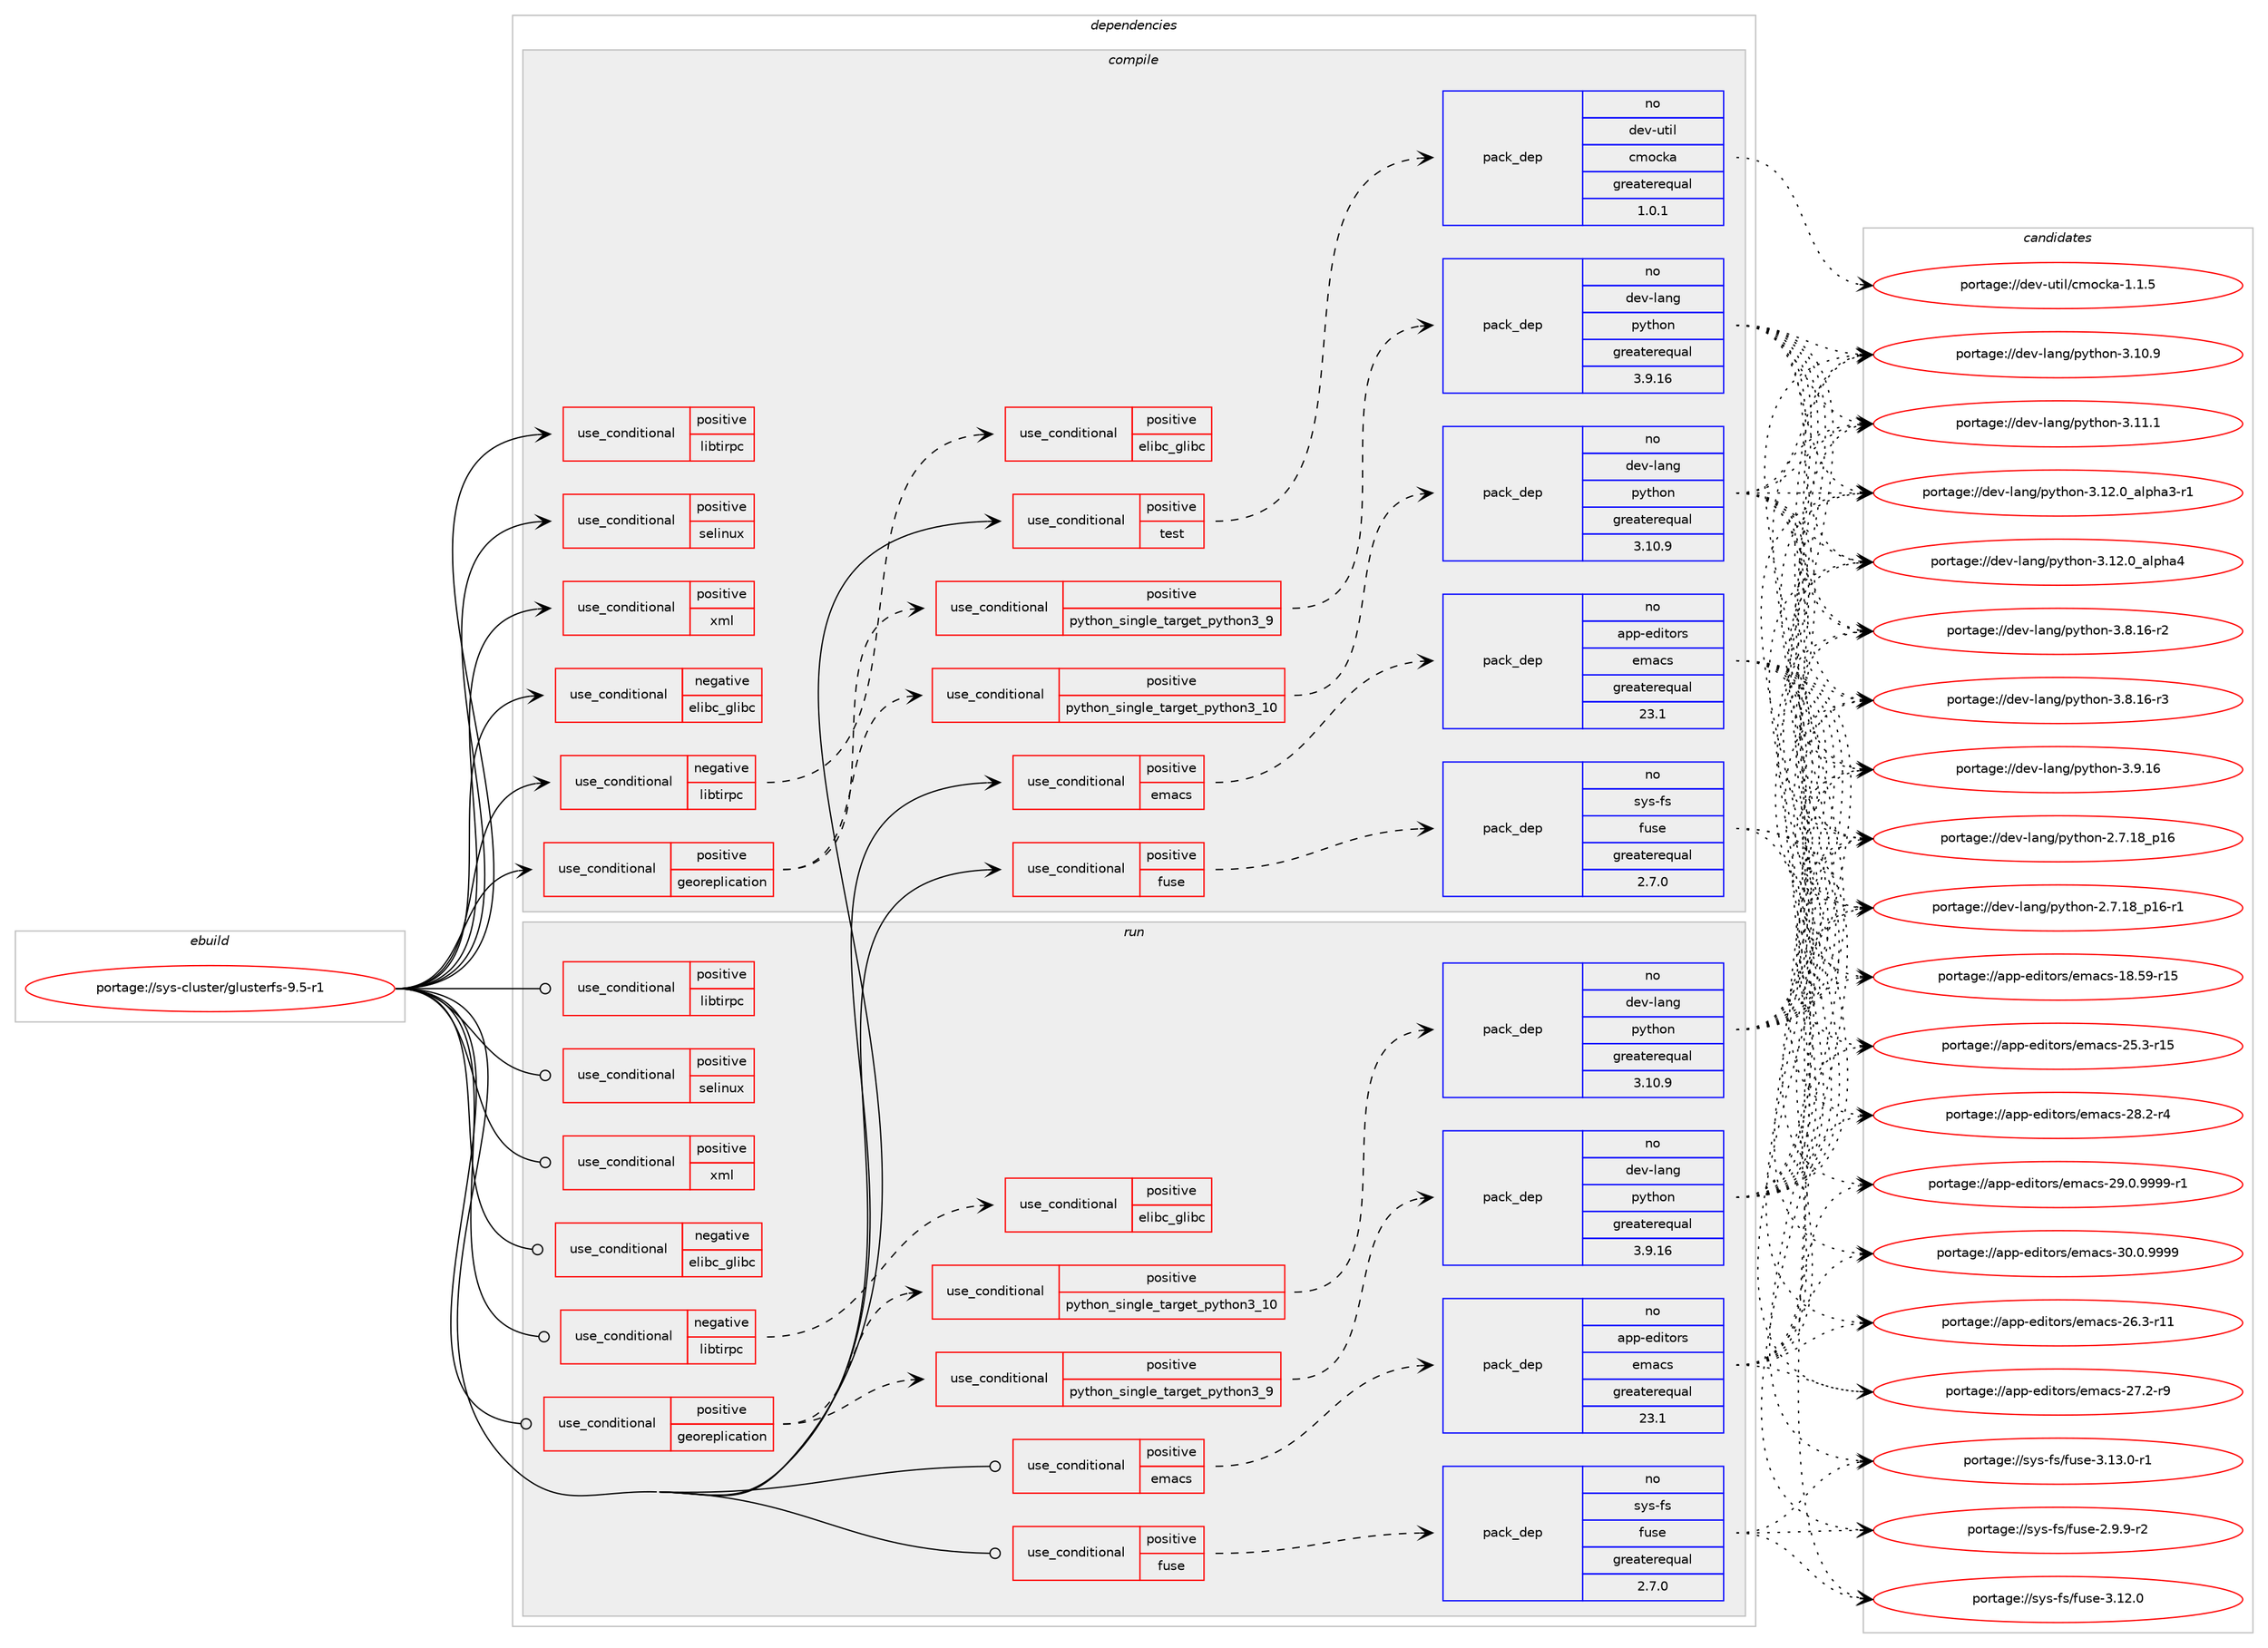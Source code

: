 digraph prolog {

# *************
# Graph options
# *************

newrank=true;
concentrate=true;
compound=true;
graph [rankdir=LR,fontname=Helvetica,fontsize=10,ranksep=1.5];#, ranksep=2.5, nodesep=0.2];
edge  [arrowhead=vee];
node  [fontname=Helvetica,fontsize=10];

# **********
# The ebuild
# **********

subgraph cluster_leftcol {
color=gray;
rank=same;
label=<<i>ebuild</i>>;
id [label="portage://sys-cluster/glusterfs-9.5-r1", color=red, width=4, href="../sys-cluster/glusterfs-9.5-r1.svg"];
}

# ****************
# The dependencies
# ****************

subgraph cluster_midcol {
color=gray;
label=<<i>dependencies</i>>;
subgraph cluster_compile {
fillcolor="#eeeeee";
style=filled;
label=<<i>compile</i>>;
subgraph cond4526 {
dependency6815 [label=<<TABLE BORDER="0" CELLBORDER="1" CELLSPACING="0" CELLPADDING="4"><TR><TD ROWSPAN="3" CELLPADDING="10">use_conditional</TD></TR><TR><TD>negative</TD></TR><TR><TD>elibc_glibc</TD></TR></TABLE>>, shape=none, color=red];
# *** BEGIN UNKNOWN DEPENDENCY TYPE (TODO) ***
# dependency6815 -> package_dependency(portage://sys-cluster/glusterfs-9.5-r1,install,no,sys-libs,argp-standalone,none,[,,],[],[])
# *** END UNKNOWN DEPENDENCY TYPE (TODO) ***

}
id:e -> dependency6815:w [weight=20,style="solid",arrowhead="vee"];
subgraph cond4527 {
dependency6816 [label=<<TABLE BORDER="0" CELLBORDER="1" CELLSPACING="0" CELLPADDING="4"><TR><TD ROWSPAN="3" CELLPADDING="10">use_conditional</TD></TR><TR><TD>negative</TD></TR><TR><TD>libtirpc</TD></TR></TABLE>>, shape=none, color=red];
subgraph cond4528 {
dependency6817 [label=<<TABLE BORDER="0" CELLBORDER="1" CELLSPACING="0" CELLPADDING="4"><TR><TD ROWSPAN="3" CELLPADDING="10">use_conditional</TD></TR><TR><TD>positive</TD></TR><TR><TD>elibc_glibc</TD></TR></TABLE>>, shape=none, color=red];
# *** BEGIN UNKNOWN DEPENDENCY TYPE (TODO) ***
# dependency6817 -> package_dependency(portage://sys-cluster/glusterfs-9.5-r1,install,no,sys-libs,glibc,none,[,,],[],[use(enable(rpc),negative)])
# *** END UNKNOWN DEPENDENCY TYPE (TODO) ***

}
dependency6816:e -> dependency6817:w [weight=20,style="dashed",arrowhead="vee"];
}
id:e -> dependency6816:w [weight=20,style="solid",arrowhead="vee"];
subgraph cond4529 {
dependency6818 [label=<<TABLE BORDER="0" CELLBORDER="1" CELLSPACING="0" CELLPADDING="4"><TR><TD ROWSPAN="3" CELLPADDING="10">use_conditional</TD></TR><TR><TD>positive</TD></TR><TR><TD>emacs</TD></TR></TABLE>>, shape=none, color=red];
subgraph pack2230 {
dependency6819 [label=<<TABLE BORDER="0" CELLBORDER="1" CELLSPACING="0" CELLPADDING="4" WIDTH="220"><TR><TD ROWSPAN="6" CELLPADDING="30">pack_dep</TD></TR><TR><TD WIDTH="110">no</TD></TR><TR><TD>app-editors</TD></TR><TR><TD>emacs</TD></TR><TR><TD>greaterequal</TD></TR><TR><TD>23.1</TD></TR></TABLE>>, shape=none, color=blue];
}
dependency6818:e -> dependency6819:w [weight=20,style="dashed",arrowhead="vee"];
}
id:e -> dependency6818:w [weight=20,style="solid",arrowhead="vee"];
subgraph cond4530 {
dependency6820 [label=<<TABLE BORDER="0" CELLBORDER="1" CELLSPACING="0" CELLPADDING="4"><TR><TD ROWSPAN="3" CELLPADDING="10">use_conditional</TD></TR><TR><TD>positive</TD></TR><TR><TD>fuse</TD></TR></TABLE>>, shape=none, color=red];
subgraph pack2231 {
dependency6821 [label=<<TABLE BORDER="0" CELLBORDER="1" CELLSPACING="0" CELLPADDING="4" WIDTH="220"><TR><TD ROWSPAN="6" CELLPADDING="30">pack_dep</TD></TR><TR><TD WIDTH="110">no</TD></TR><TR><TD>sys-fs</TD></TR><TR><TD>fuse</TD></TR><TR><TD>greaterequal</TD></TR><TR><TD>2.7.0</TD></TR></TABLE>>, shape=none, color=blue];
}
dependency6820:e -> dependency6821:w [weight=20,style="dashed",arrowhead="vee"];
}
id:e -> dependency6820:w [weight=20,style="solid",arrowhead="vee"];
subgraph cond4531 {
dependency6822 [label=<<TABLE BORDER="0" CELLBORDER="1" CELLSPACING="0" CELLPADDING="4"><TR><TD ROWSPAN="3" CELLPADDING="10">use_conditional</TD></TR><TR><TD>positive</TD></TR><TR><TD>georeplication</TD></TR></TABLE>>, shape=none, color=red];
subgraph cond4532 {
dependency6823 [label=<<TABLE BORDER="0" CELLBORDER="1" CELLSPACING="0" CELLPADDING="4"><TR><TD ROWSPAN="3" CELLPADDING="10">use_conditional</TD></TR><TR><TD>positive</TD></TR><TR><TD>python_single_target_python3_9</TD></TR></TABLE>>, shape=none, color=red];
subgraph pack2232 {
dependency6824 [label=<<TABLE BORDER="0" CELLBORDER="1" CELLSPACING="0" CELLPADDING="4" WIDTH="220"><TR><TD ROWSPAN="6" CELLPADDING="30">pack_dep</TD></TR><TR><TD WIDTH="110">no</TD></TR><TR><TD>dev-lang</TD></TR><TR><TD>python</TD></TR><TR><TD>greaterequal</TD></TR><TR><TD>3.9.16</TD></TR></TABLE>>, shape=none, color=blue];
}
dependency6823:e -> dependency6824:w [weight=20,style="dashed",arrowhead="vee"];
}
dependency6822:e -> dependency6823:w [weight=20,style="dashed",arrowhead="vee"];
subgraph cond4533 {
dependency6825 [label=<<TABLE BORDER="0" CELLBORDER="1" CELLSPACING="0" CELLPADDING="4"><TR><TD ROWSPAN="3" CELLPADDING="10">use_conditional</TD></TR><TR><TD>positive</TD></TR><TR><TD>python_single_target_python3_10</TD></TR></TABLE>>, shape=none, color=red];
subgraph pack2233 {
dependency6826 [label=<<TABLE BORDER="0" CELLBORDER="1" CELLSPACING="0" CELLPADDING="4" WIDTH="220"><TR><TD ROWSPAN="6" CELLPADDING="30">pack_dep</TD></TR><TR><TD WIDTH="110">no</TD></TR><TR><TD>dev-lang</TD></TR><TR><TD>python</TD></TR><TR><TD>greaterequal</TD></TR><TR><TD>3.10.9</TD></TR></TABLE>>, shape=none, color=blue];
}
dependency6825:e -> dependency6826:w [weight=20,style="dashed",arrowhead="vee"];
}
dependency6822:e -> dependency6825:w [weight=20,style="dashed",arrowhead="vee"];
}
id:e -> dependency6822:w [weight=20,style="solid",arrowhead="vee"];
subgraph cond4534 {
dependency6827 [label=<<TABLE BORDER="0" CELLBORDER="1" CELLSPACING="0" CELLPADDING="4"><TR><TD ROWSPAN="3" CELLPADDING="10">use_conditional</TD></TR><TR><TD>positive</TD></TR><TR><TD>libtirpc</TD></TR></TABLE>>, shape=none, color=red];
# *** BEGIN UNKNOWN DEPENDENCY TYPE (TODO) ***
# dependency6827 -> package_dependency(portage://sys-cluster/glusterfs-9.5-r1,install,no,net-libs,libtirpc,none,[,,],any_same_slot,[])
# *** END UNKNOWN DEPENDENCY TYPE (TODO) ***

}
id:e -> dependency6827:w [weight=20,style="solid",arrowhead="vee"];
subgraph cond4535 {
dependency6828 [label=<<TABLE BORDER="0" CELLBORDER="1" CELLSPACING="0" CELLPADDING="4"><TR><TD ROWSPAN="3" CELLPADDING="10">use_conditional</TD></TR><TR><TD>positive</TD></TR><TR><TD>selinux</TD></TR></TABLE>>, shape=none, color=red];
# *** BEGIN UNKNOWN DEPENDENCY TYPE (TODO) ***
# dependency6828 -> package_dependency(portage://sys-cluster/glusterfs-9.5-r1,install,no,sec-policy,selinux-glusterfs,none,[,,],[],[])
# *** END UNKNOWN DEPENDENCY TYPE (TODO) ***

}
id:e -> dependency6828:w [weight=20,style="solid",arrowhead="vee"];
subgraph cond4536 {
dependency6829 [label=<<TABLE BORDER="0" CELLBORDER="1" CELLSPACING="0" CELLPADDING="4"><TR><TD ROWSPAN="3" CELLPADDING="10">use_conditional</TD></TR><TR><TD>positive</TD></TR><TR><TD>test</TD></TR></TABLE>>, shape=none, color=red];
subgraph pack2234 {
dependency6830 [label=<<TABLE BORDER="0" CELLBORDER="1" CELLSPACING="0" CELLPADDING="4" WIDTH="220"><TR><TD ROWSPAN="6" CELLPADDING="30">pack_dep</TD></TR><TR><TD WIDTH="110">no</TD></TR><TR><TD>dev-util</TD></TR><TR><TD>cmocka</TD></TR><TR><TD>greaterequal</TD></TR><TR><TD>1.0.1</TD></TR></TABLE>>, shape=none, color=blue];
}
dependency6829:e -> dependency6830:w [weight=20,style="dashed",arrowhead="vee"];
# *** BEGIN UNKNOWN DEPENDENCY TYPE (TODO) ***
# dependency6829 -> package_dependency(portage://sys-cluster/glusterfs-9.5-r1,install,no,app-benchmarks,dbench,none,[,,],[],[])
# *** END UNKNOWN DEPENDENCY TYPE (TODO) ***

# *** BEGIN UNKNOWN DEPENDENCY TYPE (TODO) ***
# dependency6829 -> package_dependency(portage://sys-cluster/glusterfs-9.5-r1,install,no,dev-vcs,git,none,[,,],[],[])
# *** END UNKNOWN DEPENDENCY TYPE (TODO) ***

# *** BEGIN UNKNOWN DEPENDENCY TYPE (TODO) ***
# dependency6829 -> package_dependency(portage://sys-cluster/glusterfs-9.5-r1,install,no,net-fs,nfs-utils,none,[,,],[],[])
# *** END UNKNOWN DEPENDENCY TYPE (TODO) ***

# *** BEGIN UNKNOWN DEPENDENCY TYPE (TODO) ***
# dependency6829 -> package_dependency(portage://sys-cluster/glusterfs-9.5-r1,install,no,virtual,perl-Test-Harness,none,[,,],[],[])
# *** END UNKNOWN DEPENDENCY TYPE (TODO) ***

# *** BEGIN UNKNOWN DEPENDENCY TYPE (TODO) ***
# dependency6829 -> package_dependency(portage://sys-cluster/glusterfs-9.5-r1,install,no,dev-libs,yajl,none,[,,],[],[])
# *** END UNKNOWN DEPENDENCY TYPE (TODO) ***

# *** BEGIN UNKNOWN DEPENDENCY TYPE (TODO) ***
# dependency6829 -> package_dependency(portage://sys-cluster/glusterfs-9.5-r1,install,no,sys-fs,xfsprogs,none,[,,],[],[])
# *** END UNKNOWN DEPENDENCY TYPE (TODO) ***

# *** BEGIN UNKNOWN DEPENDENCY TYPE (TODO) ***
# dependency6829 -> package_dependency(portage://sys-cluster/glusterfs-9.5-r1,install,no,sys-apps,attr,none,[,,],[],[])
# *** END UNKNOWN DEPENDENCY TYPE (TODO) ***

}
id:e -> dependency6829:w [weight=20,style="solid",arrowhead="vee"];
subgraph cond4537 {
dependency6831 [label=<<TABLE BORDER="0" CELLBORDER="1" CELLSPACING="0" CELLPADDING="4"><TR><TD ROWSPAN="3" CELLPADDING="10">use_conditional</TD></TR><TR><TD>positive</TD></TR><TR><TD>xml</TD></TR></TABLE>>, shape=none, color=red];
# *** BEGIN UNKNOWN DEPENDENCY TYPE (TODO) ***
# dependency6831 -> package_dependency(portage://sys-cluster/glusterfs-9.5-r1,install,no,dev-libs,libxml2,none,[,,],[],[])
# *** END UNKNOWN DEPENDENCY TYPE (TODO) ***

}
id:e -> dependency6831:w [weight=20,style="solid",arrowhead="vee"];
# *** BEGIN UNKNOWN DEPENDENCY TYPE (TODO) ***
# id -> package_dependency(portage://sys-cluster/glusterfs-9.5-r1,install,no,acct-group,gluster,none,[,,],[],[])
# *** END UNKNOWN DEPENDENCY TYPE (TODO) ***

# *** BEGIN UNKNOWN DEPENDENCY TYPE (TODO) ***
# id -> package_dependency(portage://sys-cluster/glusterfs-9.5-r1,install,no,acct-user,gluster,none,[,,],[],[])
# *** END UNKNOWN DEPENDENCY TYPE (TODO) ***

# *** BEGIN UNKNOWN DEPENDENCY TYPE (TODO) ***
# id -> package_dependency(portage://sys-cluster/glusterfs-9.5-r1,install,no,dev-libs,libaio,none,[,,],[],[])
# *** END UNKNOWN DEPENDENCY TYPE (TODO) ***

# *** BEGIN UNKNOWN DEPENDENCY TYPE (TODO) ***
# id -> package_dependency(portage://sys-cluster/glusterfs-9.5-r1,install,no,dev-libs,openssl,none,[,,],any_same_slot,[use(disable(bindist),negative)])
# *** END UNKNOWN DEPENDENCY TYPE (TODO) ***

# *** BEGIN UNKNOWN DEPENDENCY TYPE (TODO) ***
# id -> package_dependency(portage://sys-cluster/glusterfs-9.5-r1,install,no,dev-libs,userspace-rcu,none,[,,],any_same_slot,[])
# *** END UNKNOWN DEPENDENCY TYPE (TODO) ***

# *** BEGIN UNKNOWN DEPENDENCY TYPE (TODO) ***
# id -> package_dependency(portage://sys-cluster/glusterfs-9.5-r1,install,no,net-libs,rpcsvc-proto,none,[,,],[],[])
# *** END UNKNOWN DEPENDENCY TYPE (TODO) ***

# *** BEGIN UNKNOWN DEPENDENCY TYPE (TODO) ***
# id -> package_dependency(portage://sys-cluster/glusterfs-9.5-r1,install,no,sys-apps,util-linux,none,[,,],[],[])
# *** END UNKNOWN DEPENDENCY TYPE (TODO) ***

# *** BEGIN UNKNOWN DEPENDENCY TYPE (TODO) ***
# id -> package_dependency(portage://sys-cluster/glusterfs-9.5-r1,install,no,sys-devel,bison,none,[,,],[],[])
# *** END UNKNOWN DEPENDENCY TYPE (TODO) ***

# *** BEGIN UNKNOWN DEPENDENCY TYPE (TODO) ***
# id -> package_dependency(portage://sys-cluster/glusterfs-9.5-r1,install,no,sys-devel,flex,none,[,,],[],[])
# *** END UNKNOWN DEPENDENCY TYPE (TODO) ***

# *** BEGIN UNKNOWN DEPENDENCY TYPE (TODO) ***
# id -> package_dependency(portage://sys-cluster/glusterfs-9.5-r1,install,no,sys-libs,liburing,none,[,,],any_same_slot,[])
# *** END UNKNOWN DEPENDENCY TYPE (TODO) ***

# *** BEGIN UNKNOWN DEPENDENCY TYPE (TODO) ***
# id -> package_dependency(portage://sys-cluster/glusterfs-9.5-r1,install,no,sys-libs,readline,none,[,,],any_same_slot,[])
# *** END UNKNOWN DEPENDENCY TYPE (TODO) ***

# *** BEGIN UNKNOWN DEPENDENCY TYPE (TODO) ***
# id -> package_dependency(portage://sys-cluster/glusterfs-9.5-r1,install,no,virtual,acl,none,[,,],[],[])
# *** END UNKNOWN DEPENDENCY TYPE (TODO) ***

}
subgraph cluster_compileandrun {
fillcolor="#eeeeee";
style=filled;
label=<<i>compile and run</i>>;
}
subgraph cluster_run {
fillcolor="#eeeeee";
style=filled;
label=<<i>run</i>>;
subgraph cond4538 {
dependency6832 [label=<<TABLE BORDER="0" CELLBORDER="1" CELLSPACING="0" CELLPADDING="4"><TR><TD ROWSPAN="3" CELLPADDING="10">use_conditional</TD></TR><TR><TD>negative</TD></TR><TR><TD>elibc_glibc</TD></TR></TABLE>>, shape=none, color=red];
# *** BEGIN UNKNOWN DEPENDENCY TYPE (TODO) ***
# dependency6832 -> package_dependency(portage://sys-cluster/glusterfs-9.5-r1,run,no,sys-libs,argp-standalone,none,[,,],[],[])
# *** END UNKNOWN DEPENDENCY TYPE (TODO) ***

}
id:e -> dependency6832:w [weight=20,style="solid",arrowhead="odot"];
subgraph cond4539 {
dependency6833 [label=<<TABLE BORDER="0" CELLBORDER="1" CELLSPACING="0" CELLPADDING="4"><TR><TD ROWSPAN="3" CELLPADDING="10">use_conditional</TD></TR><TR><TD>negative</TD></TR><TR><TD>libtirpc</TD></TR></TABLE>>, shape=none, color=red];
subgraph cond4540 {
dependency6834 [label=<<TABLE BORDER="0" CELLBORDER="1" CELLSPACING="0" CELLPADDING="4"><TR><TD ROWSPAN="3" CELLPADDING="10">use_conditional</TD></TR><TR><TD>positive</TD></TR><TR><TD>elibc_glibc</TD></TR></TABLE>>, shape=none, color=red];
# *** BEGIN UNKNOWN DEPENDENCY TYPE (TODO) ***
# dependency6834 -> package_dependency(portage://sys-cluster/glusterfs-9.5-r1,run,no,sys-libs,glibc,none,[,,],[],[use(enable(rpc),negative)])
# *** END UNKNOWN DEPENDENCY TYPE (TODO) ***

}
dependency6833:e -> dependency6834:w [weight=20,style="dashed",arrowhead="vee"];
}
id:e -> dependency6833:w [weight=20,style="solid",arrowhead="odot"];
subgraph cond4541 {
dependency6835 [label=<<TABLE BORDER="0" CELLBORDER="1" CELLSPACING="0" CELLPADDING="4"><TR><TD ROWSPAN="3" CELLPADDING="10">use_conditional</TD></TR><TR><TD>positive</TD></TR><TR><TD>emacs</TD></TR></TABLE>>, shape=none, color=red];
subgraph pack2235 {
dependency6836 [label=<<TABLE BORDER="0" CELLBORDER="1" CELLSPACING="0" CELLPADDING="4" WIDTH="220"><TR><TD ROWSPAN="6" CELLPADDING="30">pack_dep</TD></TR><TR><TD WIDTH="110">no</TD></TR><TR><TD>app-editors</TD></TR><TR><TD>emacs</TD></TR><TR><TD>greaterequal</TD></TR><TR><TD>23.1</TD></TR></TABLE>>, shape=none, color=blue];
}
dependency6835:e -> dependency6836:w [weight=20,style="dashed",arrowhead="vee"];
}
id:e -> dependency6835:w [weight=20,style="solid",arrowhead="odot"];
subgraph cond4542 {
dependency6837 [label=<<TABLE BORDER="0" CELLBORDER="1" CELLSPACING="0" CELLPADDING="4"><TR><TD ROWSPAN="3" CELLPADDING="10">use_conditional</TD></TR><TR><TD>positive</TD></TR><TR><TD>fuse</TD></TR></TABLE>>, shape=none, color=red];
subgraph pack2236 {
dependency6838 [label=<<TABLE BORDER="0" CELLBORDER="1" CELLSPACING="0" CELLPADDING="4" WIDTH="220"><TR><TD ROWSPAN="6" CELLPADDING="30">pack_dep</TD></TR><TR><TD WIDTH="110">no</TD></TR><TR><TD>sys-fs</TD></TR><TR><TD>fuse</TD></TR><TR><TD>greaterequal</TD></TR><TR><TD>2.7.0</TD></TR></TABLE>>, shape=none, color=blue];
}
dependency6837:e -> dependency6838:w [weight=20,style="dashed",arrowhead="vee"];
}
id:e -> dependency6837:w [weight=20,style="solid",arrowhead="odot"];
subgraph cond4543 {
dependency6839 [label=<<TABLE BORDER="0" CELLBORDER="1" CELLSPACING="0" CELLPADDING="4"><TR><TD ROWSPAN="3" CELLPADDING="10">use_conditional</TD></TR><TR><TD>positive</TD></TR><TR><TD>georeplication</TD></TR></TABLE>>, shape=none, color=red];
subgraph cond4544 {
dependency6840 [label=<<TABLE BORDER="0" CELLBORDER="1" CELLSPACING="0" CELLPADDING="4"><TR><TD ROWSPAN="3" CELLPADDING="10">use_conditional</TD></TR><TR><TD>positive</TD></TR><TR><TD>python_single_target_python3_9</TD></TR></TABLE>>, shape=none, color=red];
subgraph pack2237 {
dependency6841 [label=<<TABLE BORDER="0" CELLBORDER="1" CELLSPACING="0" CELLPADDING="4" WIDTH="220"><TR><TD ROWSPAN="6" CELLPADDING="30">pack_dep</TD></TR><TR><TD WIDTH="110">no</TD></TR><TR><TD>dev-lang</TD></TR><TR><TD>python</TD></TR><TR><TD>greaterequal</TD></TR><TR><TD>3.9.16</TD></TR></TABLE>>, shape=none, color=blue];
}
dependency6840:e -> dependency6841:w [weight=20,style="dashed",arrowhead="vee"];
}
dependency6839:e -> dependency6840:w [weight=20,style="dashed",arrowhead="vee"];
subgraph cond4545 {
dependency6842 [label=<<TABLE BORDER="0" CELLBORDER="1" CELLSPACING="0" CELLPADDING="4"><TR><TD ROWSPAN="3" CELLPADDING="10">use_conditional</TD></TR><TR><TD>positive</TD></TR><TR><TD>python_single_target_python3_10</TD></TR></TABLE>>, shape=none, color=red];
subgraph pack2238 {
dependency6843 [label=<<TABLE BORDER="0" CELLBORDER="1" CELLSPACING="0" CELLPADDING="4" WIDTH="220"><TR><TD ROWSPAN="6" CELLPADDING="30">pack_dep</TD></TR><TR><TD WIDTH="110">no</TD></TR><TR><TD>dev-lang</TD></TR><TR><TD>python</TD></TR><TR><TD>greaterequal</TD></TR><TR><TD>3.10.9</TD></TR></TABLE>>, shape=none, color=blue];
}
dependency6842:e -> dependency6843:w [weight=20,style="dashed",arrowhead="vee"];
}
dependency6839:e -> dependency6842:w [weight=20,style="dashed",arrowhead="vee"];
}
id:e -> dependency6839:w [weight=20,style="solid",arrowhead="odot"];
subgraph cond4546 {
dependency6844 [label=<<TABLE BORDER="0" CELLBORDER="1" CELLSPACING="0" CELLPADDING="4"><TR><TD ROWSPAN="3" CELLPADDING="10">use_conditional</TD></TR><TR><TD>positive</TD></TR><TR><TD>libtirpc</TD></TR></TABLE>>, shape=none, color=red];
# *** BEGIN UNKNOWN DEPENDENCY TYPE (TODO) ***
# dependency6844 -> package_dependency(portage://sys-cluster/glusterfs-9.5-r1,run,no,net-libs,libtirpc,none,[,,],any_same_slot,[])
# *** END UNKNOWN DEPENDENCY TYPE (TODO) ***

}
id:e -> dependency6844:w [weight=20,style="solid",arrowhead="odot"];
subgraph cond4547 {
dependency6845 [label=<<TABLE BORDER="0" CELLBORDER="1" CELLSPACING="0" CELLPADDING="4"><TR><TD ROWSPAN="3" CELLPADDING="10">use_conditional</TD></TR><TR><TD>positive</TD></TR><TR><TD>selinux</TD></TR></TABLE>>, shape=none, color=red];
# *** BEGIN UNKNOWN DEPENDENCY TYPE (TODO) ***
# dependency6845 -> package_dependency(portage://sys-cluster/glusterfs-9.5-r1,run,no,sec-policy,selinux-glusterfs,none,[,,],[],[])
# *** END UNKNOWN DEPENDENCY TYPE (TODO) ***

}
id:e -> dependency6845:w [weight=20,style="solid",arrowhead="odot"];
subgraph cond4548 {
dependency6846 [label=<<TABLE BORDER="0" CELLBORDER="1" CELLSPACING="0" CELLPADDING="4"><TR><TD ROWSPAN="3" CELLPADDING="10">use_conditional</TD></TR><TR><TD>positive</TD></TR><TR><TD>xml</TD></TR></TABLE>>, shape=none, color=red];
# *** BEGIN UNKNOWN DEPENDENCY TYPE (TODO) ***
# dependency6846 -> package_dependency(portage://sys-cluster/glusterfs-9.5-r1,run,no,dev-libs,libxml2,none,[,,],[],[])
# *** END UNKNOWN DEPENDENCY TYPE (TODO) ***

}
id:e -> dependency6846:w [weight=20,style="solid",arrowhead="odot"];
# *** BEGIN UNKNOWN DEPENDENCY TYPE (TODO) ***
# id -> package_dependency(portage://sys-cluster/glusterfs-9.5-r1,run,no,acct-group,gluster,none,[,,],[],[])
# *** END UNKNOWN DEPENDENCY TYPE (TODO) ***

# *** BEGIN UNKNOWN DEPENDENCY TYPE (TODO) ***
# id -> package_dependency(portage://sys-cluster/glusterfs-9.5-r1,run,no,acct-user,gluster,none,[,,],[],[])
# *** END UNKNOWN DEPENDENCY TYPE (TODO) ***

# *** BEGIN UNKNOWN DEPENDENCY TYPE (TODO) ***
# id -> package_dependency(portage://sys-cluster/glusterfs-9.5-r1,run,no,dev-libs,libaio,none,[,,],[],[])
# *** END UNKNOWN DEPENDENCY TYPE (TODO) ***

# *** BEGIN UNKNOWN DEPENDENCY TYPE (TODO) ***
# id -> package_dependency(portage://sys-cluster/glusterfs-9.5-r1,run,no,dev-libs,openssl,none,[,,],any_same_slot,[use(disable(bindist),negative)])
# *** END UNKNOWN DEPENDENCY TYPE (TODO) ***

# *** BEGIN UNKNOWN DEPENDENCY TYPE (TODO) ***
# id -> package_dependency(portage://sys-cluster/glusterfs-9.5-r1,run,no,dev-libs,userspace-rcu,none,[,,],any_same_slot,[])
# *** END UNKNOWN DEPENDENCY TYPE (TODO) ***

# *** BEGIN UNKNOWN DEPENDENCY TYPE (TODO) ***
# id -> package_dependency(portage://sys-cluster/glusterfs-9.5-r1,run,no,net-libs,rpcsvc-proto,none,[,,],[],[])
# *** END UNKNOWN DEPENDENCY TYPE (TODO) ***

# *** BEGIN UNKNOWN DEPENDENCY TYPE (TODO) ***
# id -> package_dependency(portage://sys-cluster/glusterfs-9.5-r1,run,no,sys-apps,util-linux,none,[,,],[],[])
# *** END UNKNOWN DEPENDENCY TYPE (TODO) ***

# *** BEGIN UNKNOWN DEPENDENCY TYPE (TODO) ***
# id -> package_dependency(portage://sys-cluster/glusterfs-9.5-r1,run,no,sys-libs,liburing,none,[,,],any_same_slot,[])
# *** END UNKNOWN DEPENDENCY TYPE (TODO) ***

# *** BEGIN UNKNOWN DEPENDENCY TYPE (TODO) ***
# id -> package_dependency(portage://sys-cluster/glusterfs-9.5-r1,run,no,sys-libs,readline,none,[,,],any_same_slot,[])
# *** END UNKNOWN DEPENDENCY TYPE (TODO) ***

# *** BEGIN UNKNOWN DEPENDENCY TYPE (TODO) ***
# id -> package_dependency(portage://sys-cluster/glusterfs-9.5-r1,run,no,virtual,tmpfiles,none,[,,],[],[])
# *** END UNKNOWN DEPENDENCY TYPE (TODO) ***

}
}

# **************
# The candidates
# **************

subgraph cluster_choices {
rank=same;
color=gray;
label=<<i>candidates</i>>;

subgraph choice2230 {
color=black;
nodesep=1;
choice9711211245101100105116111114115471011099799115454956465357451144953 [label="portage://app-editors/emacs-18.59-r15", color=red, width=4,href="../app-editors/emacs-18.59-r15.svg"];
choice97112112451011001051161111141154710110997991154550534651451144953 [label="portage://app-editors/emacs-25.3-r15", color=red, width=4,href="../app-editors/emacs-25.3-r15.svg"];
choice97112112451011001051161111141154710110997991154550544651451144949 [label="portage://app-editors/emacs-26.3-r11", color=red, width=4,href="../app-editors/emacs-26.3-r11.svg"];
choice971121124510110010511611111411547101109979911545505546504511457 [label="portage://app-editors/emacs-27.2-r9", color=red, width=4,href="../app-editors/emacs-27.2-r9.svg"];
choice971121124510110010511611111411547101109979911545505646504511452 [label="portage://app-editors/emacs-28.2-r4", color=red, width=4,href="../app-editors/emacs-28.2-r4.svg"];
choice9711211245101100105116111114115471011099799115455057464846575757574511449 [label="portage://app-editors/emacs-29.0.9999-r1", color=red, width=4,href="../app-editors/emacs-29.0.9999-r1.svg"];
choice971121124510110010511611111411547101109979911545514846484657575757 [label="portage://app-editors/emacs-30.0.9999", color=red, width=4,href="../app-editors/emacs-30.0.9999.svg"];
dependency6819:e -> choice9711211245101100105116111114115471011099799115454956465357451144953:w [style=dotted,weight="100"];
dependency6819:e -> choice97112112451011001051161111141154710110997991154550534651451144953:w [style=dotted,weight="100"];
dependency6819:e -> choice97112112451011001051161111141154710110997991154550544651451144949:w [style=dotted,weight="100"];
dependency6819:e -> choice971121124510110010511611111411547101109979911545505546504511457:w [style=dotted,weight="100"];
dependency6819:e -> choice971121124510110010511611111411547101109979911545505646504511452:w [style=dotted,weight="100"];
dependency6819:e -> choice9711211245101100105116111114115471011099799115455057464846575757574511449:w [style=dotted,weight="100"];
dependency6819:e -> choice971121124510110010511611111411547101109979911545514846484657575757:w [style=dotted,weight="100"];
}
subgraph choice2231 {
color=black;
nodesep=1;
choice11512111545102115471021171151014550465746574511450 [label="portage://sys-fs/fuse-2.9.9-r2", color=red, width=4,href="../sys-fs/fuse-2.9.9-r2.svg"];
choice115121115451021154710211711510145514649504648 [label="portage://sys-fs/fuse-3.12.0", color=red, width=4,href="../sys-fs/fuse-3.12.0.svg"];
choice1151211154510211547102117115101455146495146484511449 [label="portage://sys-fs/fuse-3.13.0-r1", color=red, width=4,href="../sys-fs/fuse-3.13.0-r1.svg"];
dependency6821:e -> choice11512111545102115471021171151014550465746574511450:w [style=dotted,weight="100"];
dependency6821:e -> choice115121115451021154710211711510145514649504648:w [style=dotted,weight="100"];
dependency6821:e -> choice1151211154510211547102117115101455146495146484511449:w [style=dotted,weight="100"];
}
subgraph choice2232 {
color=black;
nodesep=1;
choice10010111845108971101034711212111610411111045504655464956951124954 [label="portage://dev-lang/python-2.7.18_p16", color=red, width=4,href="../dev-lang/python-2.7.18_p16.svg"];
choice100101118451089711010347112121116104111110455046554649569511249544511449 [label="portage://dev-lang/python-2.7.18_p16-r1", color=red, width=4,href="../dev-lang/python-2.7.18_p16-r1.svg"];
choice10010111845108971101034711212111610411111045514649484657 [label="portage://dev-lang/python-3.10.9", color=red, width=4,href="../dev-lang/python-3.10.9.svg"];
choice10010111845108971101034711212111610411111045514649494649 [label="portage://dev-lang/python-3.11.1", color=red, width=4,href="../dev-lang/python-3.11.1.svg"];
choice10010111845108971101034711212111610411111045514649504648959710811210497514511449 [label="portage://dev-lang/python-3.12.0_alpha3-r1", color=red, width=4,href="../dev-lang/python-3.12.0_alpha3-r1.svg"];
choice1001011184510897110103471121211161041111104551464950464895971081121049752 [label="portage://dev-lang/python-3.12.0_alpha4", color=red, width=4,href="../dev-lang/python-3.12.0_alpha4.svg"];
choice100101118451089711010347112121116104111110455146564649544511450 [label="portage://dev-lang/python-3.8.16-r2", color=red, width=4,href="../dev-lang/python-3.8.16-r2.svg"];
choice100101118451089711010347112121116104111110455146564649544511451 [label="portage://dev-lang/python-3.8.16-r3", color=red, width=4,href="../dev-lang/python-3.8.16-r3.svg"];
choice10010111845108971101034711212111610411111045514657464954 [label="portage://dev-lang/python-3.9.16", color=red, width=4,href="../dev-lang/python-3.9.16.svg"];
dependency6824:e -> choice10010111845108971101034711212111610411111045504655464956951124954:w [style=dotted,weight="100"];
dependency6824:e -> choice100101118451089711010347112121116104111110455046554649569511249544511449:w [style=dotted,weight="100"];
dependency6824:e -> choice10010111845108971101034711212111610411111045514649484657:w [style=dotted,weight="100"];
dependency6824:e -> choice10010111845108971101034711212111610411111045514649494649:w [style=dotted,weight="100"];
dependency6824:e -> choice10010111845108971101034711212111610411111045514649504648959710811210497514511449:w [style=dotted,weight="100"];
dependency6824:e -> choice1001011184510897110103471121211161041111104551464950464895971081121049752:w [style=dotted,weight="100"];
dependency6824:e -> choice100101118451089711010347112121116104111110455146564649544511450:w [style=dotted,weight="100"];
dependency6824:e -> choice100101118451089711010347112121116104111110455146564649544511451:w [style=dotted,weight="100"];
dependency6824:e -> choice10010111845108971101034711212111610411111045514657464954:w [style=dotted,weight="100"];
}
subgraph choice2233 {
color=black;
nodesep=1;
choice10010111845108971101034711212111610411111045504655464956951124954 [label="portage://dev-lang/python-2.7.18_p16", color=red, width=4,href="../dev-lang/python-2.7.18_p16.svg"];
choice100101118451089711010347112121116104111110455046554649569511249544511449 [label="portage://dev-lang/python-2.7.18_p16-r1", color=red, width=4,href="../dev-lang/python-2.7.18_p16-r1.svg"];
choice10010111845108971101034711212111610411111045514649484657 [label="portage://dev-lang/python-3.10.9", color=red, width=4,href="../dev-lang/python-3.10.9.svg"];
choice10010111845108971101034711212111610411111045514649494649 [label="portage://dev-lang/python-3.11.1", color=red, width=4,href="../dev-lang/python-3.11.1.svg"];
choice10010111845108971101034711212111610411111045514649504648959710811210497514511449 [label="portage://dev-lang/python-3.12.0_alpha3-r1", color=red, width=4,href="../dev-lang/python-3.12.0_alpha3-r1.svg"];
choice1001011184510897110103471121211161041111104551464950464895971081121049752 [label="portage://dev-lang/python-3.12.0_alpha4", color=red, width=4,href="../dev-lang/python-3.12.0_alpha4.svg"];
choice100101118451089711010347112121116104111110455146564649544511450 [label="portage://dev-lang/python-3.8.16-r2", color=red, width=4,href="../dev-lang/python-3.8.16-r2.svg"];
choice100101118451089711010347112121116104111110455146564649544511451 [label="portage://dev-lang/python-3.8.16-r3", color=red, width=4,href="../dev-lang/python-3.8.16-r3.svg"];
choice10010111845108971101034711212111610411111045514657464954 [label="portage://dev-lang/python-3.9.16", color=red, width=4,href="../dev-lang/python-3.9.16.svg"];
dependency6826:e -> choice10010111845108971101034711212111610411111045504655464956951124954:w [style=dotted,weight="100"];
dependency6826:e -> choice100101118451089711010347112121116104111110455046554649569511249544511449:w [style=dotted,weight="100"];
dependency6826:e -> choice10010111845108971101034711212111610411111045514649484657:w [style=dotted,weight="100"];
dependency6826:e -> choice10010111845108971101034711212111610411111045514649494649:w [style=dotted,weight="100"];
dependency6826:e -> choice10010111845108971101034711212111610411111045514649504648959710811210497514511449:w [style=dotted,weight="100"];
dependency6826:e -> choice1001011184510897110103471121211161041111104551464950464895971081121049752:w [style=dotted,weight="100"];
dependency6826:e -> choice100101118451089711010347112121116104111110455146564649544511450:w [style=dotted,weight="100"];
dependency6826:e -> choice100101118451089711010347112121116104111110455146564649544511451:w [style=dotted,weight="100"];
dependency6826:e -> choice10010111845108971101034711212111610411111045514657464954:w [style=dotted,weight="100"];
}
subgraph choice2234 {
color=black;
nodesep=1;
choice1001011184511711610510847991091119910797454946494653 [label="portage://dev-util/cmocka-1.1.5", color=red, width=4,href="../dev-util/cmocka-1.1.5.svg"];
dependency6830:e -> choice1001011184511711610510847991091119910797454946494653:w [style=dotted,weight="100"];
}
subgraph choice2235 {
color=black;
nodesep=1;
choice9711211245101100105116111114115471011099799115454956465357451144953 [label="portage://app-editors/emacs-18.59-r15", color=red, width=4,href="../app-editors/emacs-18.59-r15.svg"];
choice97112112451011001051161111141154710110997991154550534651451144953 [label="portage://app-editors/emacs-25.3-r15", color=red, width=4,href="../app-editors/emacs-25.3-r15.svg"];
choice97112112451011001051161111141154710110997991154550544651451144949 [label="portage://app-editors/emacs-26.3-r11", color=red, width=4,href="../app-editors/emacs-26.3-r11.svg"];
choice971121124510110010511611111411547101109979911545505546504511457 [label="portage://app-editors/emacs-27.2-r9", color=red, width=4,href="../app-editors/emacs-27.2-r9.svg"];
choice971121124510110010511611111411547101109979911545505646504511452 [label="portage://app-editors/emacs-28.2-r4", color=red, width=4,href="../app-editors/emacs-28.2-r4.svg"];
choice9711211245101100105116111114115471011099799115455057464846575757574511449 [label="portage://app-editors/emacs-29.0.9999-r1", color=red, width=4,href="../app-editors/emacs-29.0.9999-r1.svg"];
choice971121124510110010511611111411547101109979911545514846484657575757 [label="portage://app-editors/emacs-30.0.9999", color=red, width=4,href="../app-editors/emacs-30.0.9999.svg"];
dependency6836:e -> choice9711211245101100105116111114115471011099799115454956465357451144953:w [style=dotted,weight="100"];
dependency6836:e -> choice97112112451011001051161111141154710110997991154550534651451144953:w [style=dotted,weight="100"];
dependency6836:e -> choice97112112451011001051161111141154710110997991154550544651451144949:w [style=dotted,weight="100"];
dependency6836:e -> choice971121124510110010511611111411547101109979911545505546504511457:w [style=dotted,weight="100"];
dependency6836:e -> choice971121124510110010511611111411547101109979911545505646504511452:w [style=dotted,weight="100"];
dependency6836:e -> choice9711211245101100105116111114115471011099799115455057464846575757574511449:w [style=dotted,weight="100"];
dependency6836:e -> choice971121124510110010511611111411547101109979911545514846484657575757:w [style=dotted,weight="100"];
}
subgraph choice2236 {
color=black;
nodesep=1;
choice11512111545102115471021171151014550465746574511450 [label="portage://sys-fs/fuse-2.9.9-r2", color=red, width=4,href="../sys-fs/fuse-2.9.9-r2.svg"];
choice115121115451021154710211711510145514649504648 [label="portage://sys-fs/fuse-3.12.0", color=red, width=4,href="../sys-fs/fuse-3.12.0.svg"];
choice1151211154510211547102117115101455146495146484511449 [label="portage://sys-fs/fuse-3.13.0-r1", color=red, width=4,href="../sys-fs/fuse-3.13.0-r1.svg"];
dependency6838:e -> choice11512111545102115471021171151014550465746574511450:w [style=dotted,weight="100"];
dependency6838:e -> choice115121115451021154710211711510145514649504648:w [style=dotted,weight="100"];
dependency6838:e -> choice1151211154510211547102117115101455146495146484511449:w [style=dotted,weight="100"];
}
subgraph choice2237 {
color=black;
nodesep=1;
choice10010111845108971101034711212111610411111045504655464956951124954 [label="portage://dev-lang/python-2.7.18_p16", color=red, width=4,href="../dev-lang/python-2.7.18_p16.svg"];
choice100101118451089711010347112121116104111110455046554649569511249544511449 [label="portage://dev-lang/python-2.7.18_p16-r1", color=red, width=4,href="../dev-lang/python-2.7.18_p16-r1.svg"];
choice10010111845108971101034711212111610411111045514649484657 [label="portage://dev-lang/python-3.10.9", color=red, width=4,href="../dev-lang/python-3.10.9.svg"];
choice10010111845108971101034711212111610411111045514649494649 [label="portage://dev-lang/python-3.11.1", color=red, width=4,href="../dev-lang/python-3.11.1.svg"];
choice10010111845108971101034711212111610411111045514649504648959710811210497514511449 [label="portage://dev-lang/python-3.12.0_alpha3-r1", color=red, width=4,href="../dev-lang/python-3.12.0_alpha3-r1.svg"];
choice1001011184510897110103471121211161041111104551464950464895971081121049752 [label="portage://dev-lang/python-3.12.0_alpha4", color=red, width=4,href="../dev-lang/python-3.12.0_alpha4.svg"];
choice100101118451089711010347112121116104111110455146564649544511450 [label="portage://dev-lang/python-3.8.16-r2", color=red, width=4,href="../dev-lang/python-3.8.16-r2.svg"];
choice100101118451089711010347112121116104111110455146564649544511451 [label="portage://dev-lang/python-3.8.16-r3", color=red, width=4,href="../dev-lang/python-3.8.16-r3.svg"];
choice10010111845108971101034711212111610411111045514657464954 [label="portage://dev-lang/python-3.9.16", color=red, width=4,href="../dev-lang/python-3.9.16.svg"];
dependency6841:e -> choice10010111845108971101034711212111610411111045504655464956951124954:w [style=dotted,weight="100"];
dependency6841:e -> choice100101118451089711010347112121116104111110455046554649569511249544511449:w [style=dotted,weight="100"];
dependency6841:e -> choice10010111845108971101034711212111610411111045514649484657:w [style=dotted,weight="100"];
dependency6841:e -> choice10010111845108971101034711212111610411111045514649494649:w [style=dotted,weight="100"];
dependency6841:e -> choice10010111845108971101034711212111610411111045514649504648959710811210497514511449:w [style=dotted,weight="100"];
dependency6841:e -> choice1001011184510897110103471121211161041111104551464950464895971081121049752:w [style=dotted,weight="100"];
dependency6841:e -> choice100101118451089711010347112121116104111110455146564649544511450:w [style=dotted,weight="100"];
dependency6841:e -> choice100101118451089711010347112121116104111110455146564649544511451:w [style=dotted,weight="100"];
dependency6841:e -> choice10010111845108971101034711212111610411111045514657464954:w [style=dotted,weight="100"];
}
subgraph choice2238 {
color=black;
nodesep=1;
choice10010111845108971101034711212111610411111045504655464956951124954 [label="portage://dev-lang/python-2.7.18_p16", color=red, width=4,href="../dev-lang/python-2.7.18_p16.svg"];
choice100101118451089711010347112121116104111110455046554649569511249544511449 [label="portage://dev-lang/python-2.7.18_p16-r1", color=red, width=4,href="../dev-lang/python-2.7.18_p16-r1.svg"];
choice10010111845108971101034711212111610411111045514649484657 [label="portage://dev-lang/python-3.10.9", color=red, width=4,href="../dev-lang/python-3.10.9.svg"];
choice10010111845108971101034711212111610411111045514649494649 [label="portage://dev-lang/python-3.11.1", color=red, width=4,href="../dev-lang/python-3.11.1.svg"];
choice10010111845108971101034711212111610411111045514649504648959710811210497514511449 [label="portage://dev-lang/python-3.12.0_alpha3-r1", color=red, width=4,href="../dev-lang/python-3.12.0_alpha3-r1.svg"];
choice1001011184510897110103471121211161041111104551464950464895971081121049752 [label="portage://dev-lang/python-3.12.0_alpha4", color=red, width=4,href="../dev-lang/python-3.12.0_alpha4.svg"];
choice100101118451089711010347112121116104111110455146564649544511450 [label="portage://dev-lang/python-3.8.16-r2", color=red, width=4,href="../dev-lang/python-3.8.16-r2.svg"];
choice100101118451089711010347112121116104111110455146564649544511451 [label="portage://dev-lang/python-3.8.16-r3", color=red, width=4,href="../dev-lang/python-3.8.16-r3.svg"];
choice10010111845108971101034711212111610411111045514657464954 [label="portage://dev-lang/python-3.9.16", color=red, width=4,href="../dev-lang/python-3.9.16.svg"];
dependency6843:e -> choice10010111845108971101034711212111610411111045504655464956951124954:w [style=dotted,weight="100"];
dependency6843:e -> choice100101118451089711010347112121116104111110455046554649569511249544511449:w [style=dotted,weight="100"];
dependency6843:e -> choice10010111845108971101034711212111610411111045514649484657:w [style=dotted,weight="100"];
dependency6843:e -> choice10010111845108971101034711212111610411111045514649494649:w [style=dotted,weight="100"];
dependency6843:e -> choice10010111845108971101034711212111610411111045514649504648959710811210497514511449:w [style=dotted,weight="100"];
dependency6843:e -> choice1001011184510897110103471121211161041111104551464950464895971081121049752:w [style=dotted,weight="100"];
dependency6843:e -> choice100101118451089711010347112121116104111110455146564649544511450:w [style=dotted,weight="100"];
dependency6843:e -> choice100101118451089711010347112121116104111110455146564649544511451:w [style=dotted,weight="100"];
dependency6843:e -> choice10010111845108971101034711212111610411111045514657464954:w [style=dotted,weight="100"];
}
}

}
